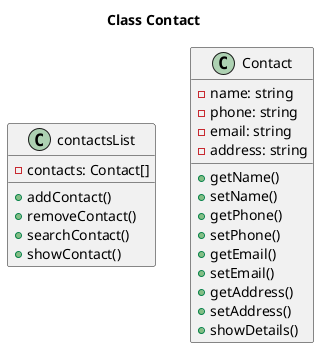 @startuml Contacts

title Class Contact

class contactsList {
  -contacts: Contact[]

  +addContact()
  +removeContact()
  +searchContact()
  +showContact()
}

class Contact {
  -name: string
  -phone: string
  -email: string
  -address: string

  +getName()
  +setName()
  +getPhone()
  +setPhone()
  +getEmail()
  +setEmail()
  +getAddress()
  +setAddress()
  +showDetails()
}

@enduml